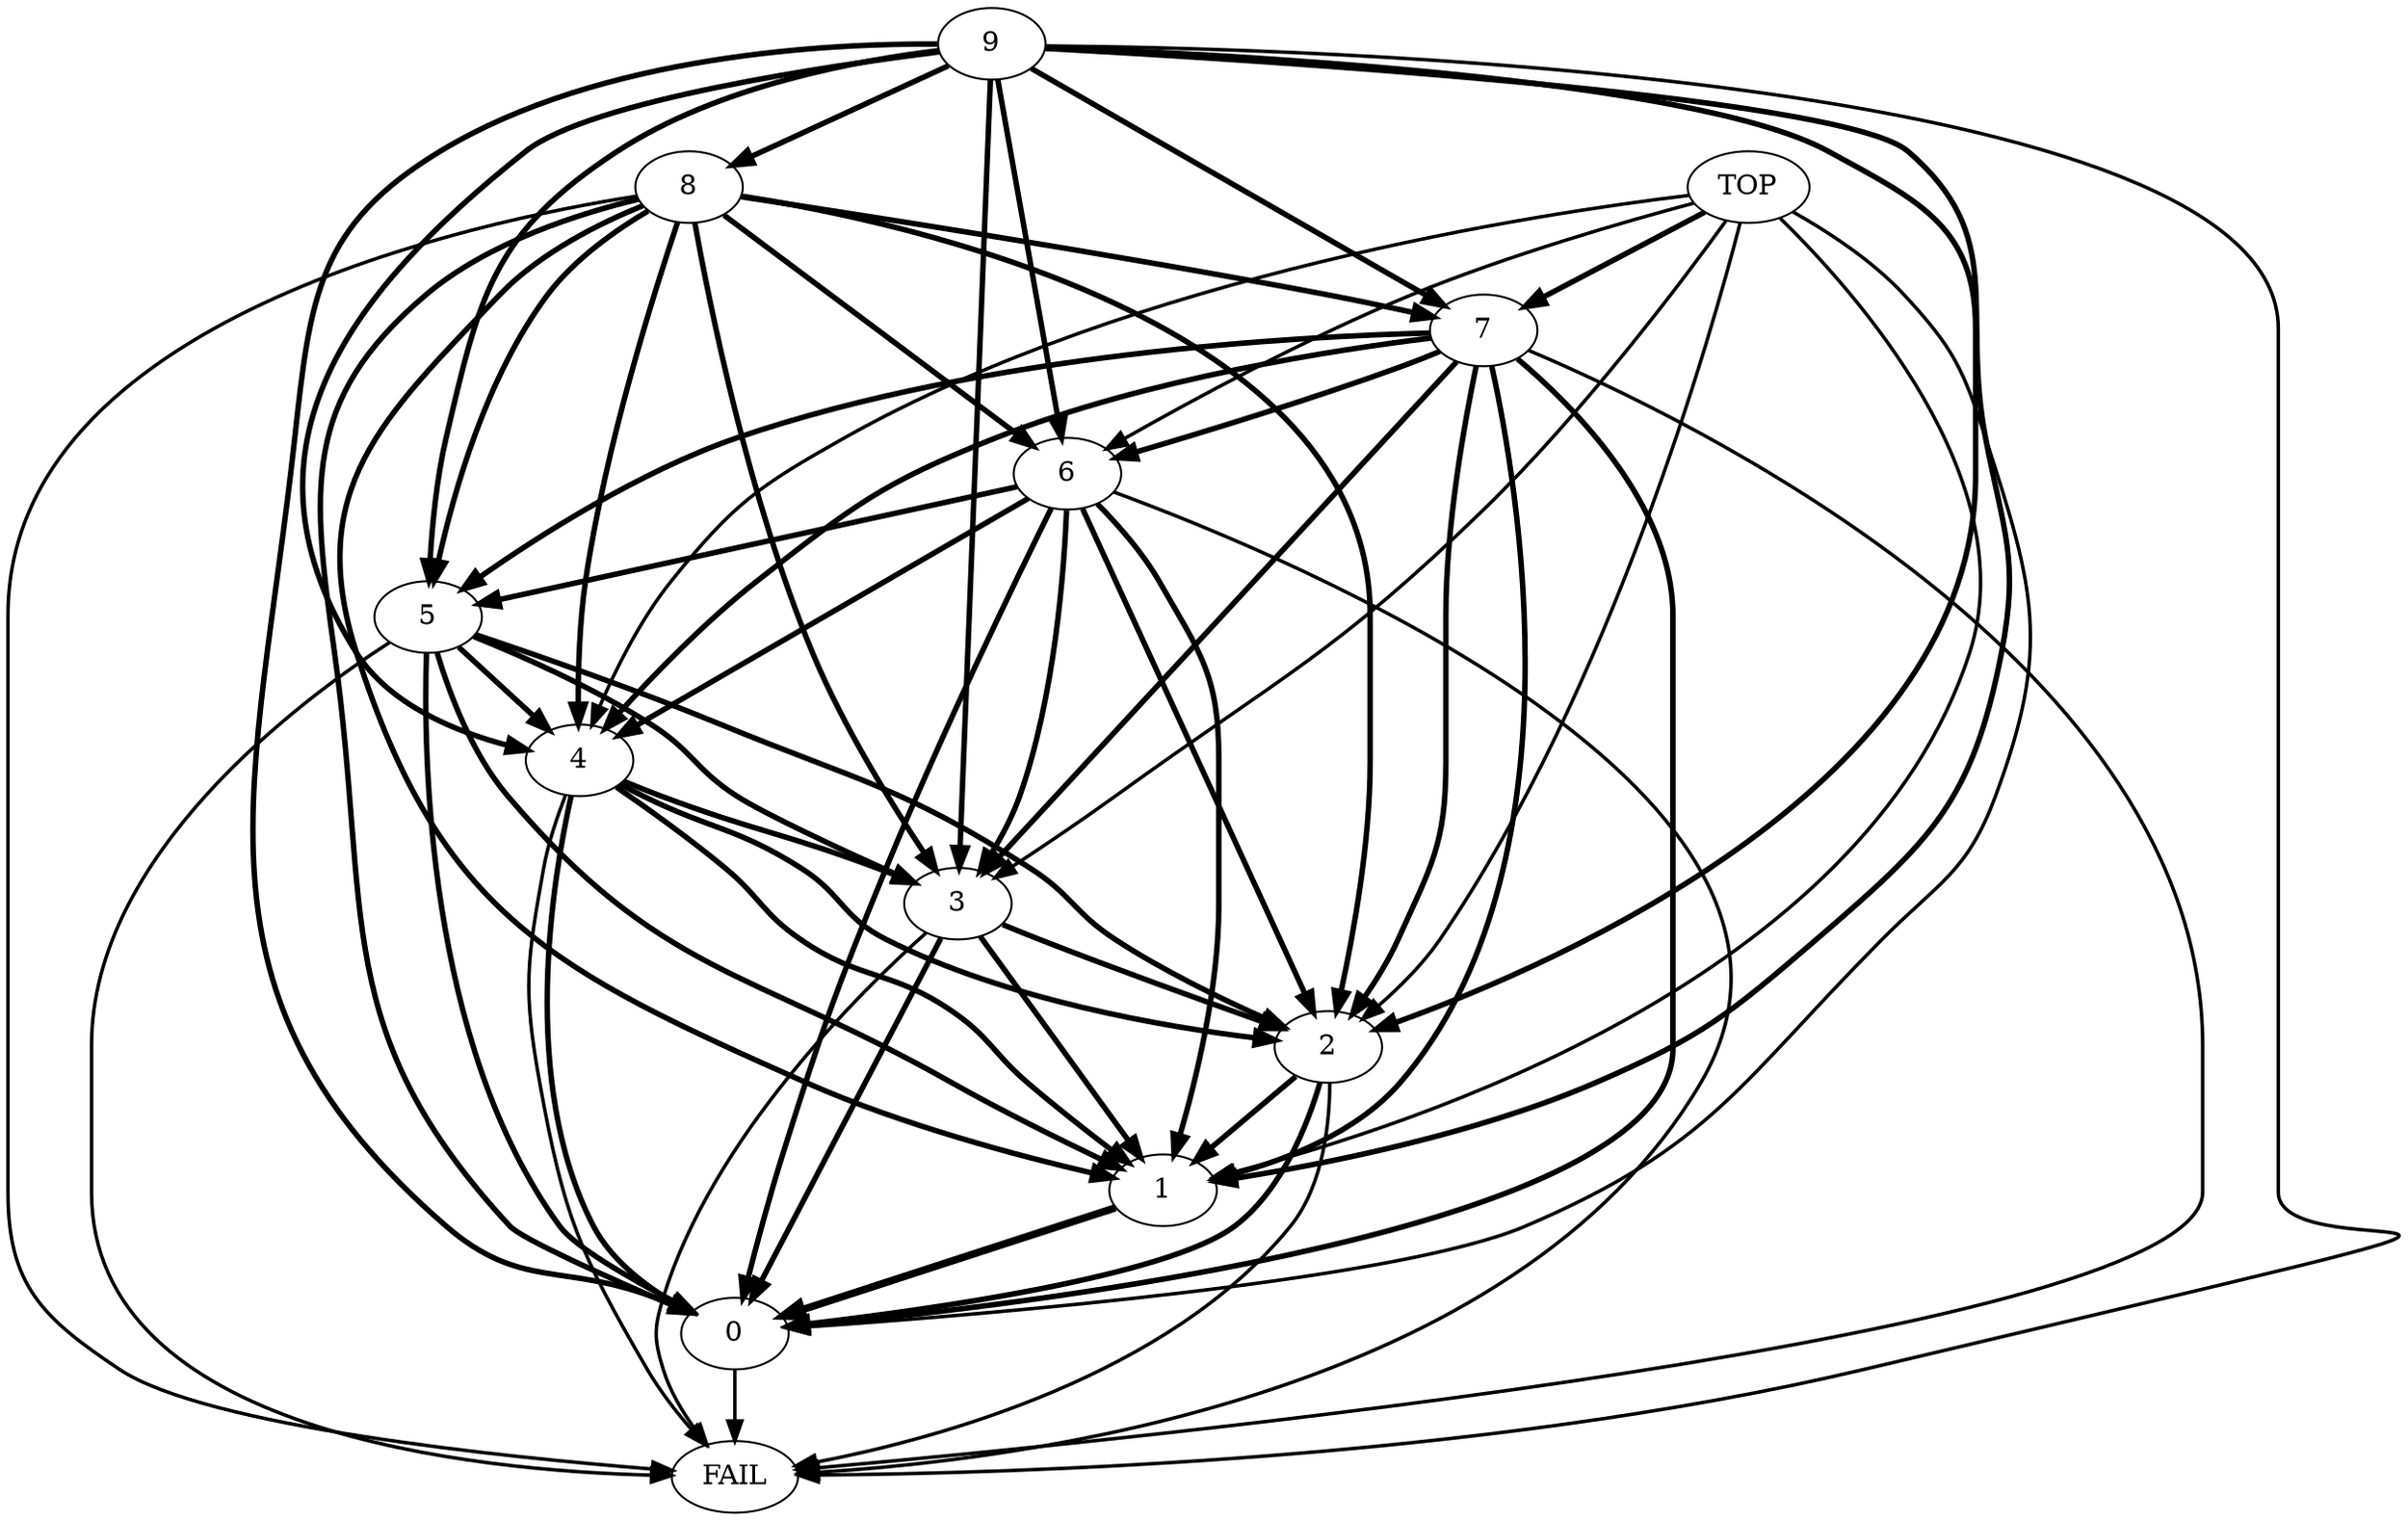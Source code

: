 digraph  {
	
	n2[label="0"];
	n7[label="1"];
	n6[label="2"];
	n5[label="3"];
	n4[label="4"];
	n3[label="5"];
	n1[label="6"];
	n9[label="7"];
	n11[label="8"];
	n10[label="9"];
	n8[label="FAIL"];
	n12[label="TOP"];
	n2->n8[penwidth="1.75"];
	n7->n2[penwidth="3.75"];
	n6->n2[penwidth="2.75"];
	n6->n8[penwidth="1.75"];
	n6->n7[penwidth="2.75"];
	n5->n7[penwidth="2.75"];
	n5->n8[penwidth="1.75"];
	n5->n6[penwidth="2.75"];
	n5->n2[penwidth="2.75"];
	n4->n2[penwidth="2.75"];
	n4->n6[penwidth="2.75"];
	n4->n5[penwidth="2.75"];
	n4->n8[penwidth="1.75"];
	n4->n7[penwidth="2.75"];
	n3->n2[penwidth="2.75"];
	n3->n4[penwidth="2.75"];
	n3->n8[penwidth="1.75"];
	n3->n6[penwidth="2.75"];
	n3->n5[penwidth="2.75"];
	n3->n7[penwidth="2.75"];
	n1->n2[penwidth="2.75"];
	n1->n7[penwidth="2.75"];
	n1->n4[penwidth="2.75"];
	n1->n8[penwidth="1.75"];
	n1->n3[penwidth="2.75"];
	n1->n5[penwidth="2.75"];
	n1->n6[penwidth="2.75"];
	n9->n5[penwidth="2.75"];
	n9->n2[penwidth="2.75"];
	n9->n7[penwidth="2.75"];
	n9->n1[penwidth="2.75"];
	n9->n6[penwidth="2.75"];
	n9->n3[penwidth="2.75"];
	n9->n4[penwidth="2.75"];
	n9->n8[penwidth="1.75"];
	n11->n1[penwidth="2.75"];
	n11->n4[penwidth="2.75"];
	n11->n9[penwidth="2.75"];
	n11->n2[penwidth="2.75"];
	n11->n7[penwidth="2.75"];
	n11->n8[penwidth="1.75"];
	n11->n6[penwidth="2.75"];
	n11->n3[penwidth="2.75"];
	n11->n5[penwidth="2.75"];
	n10->n2[penwidth="2.75"];
	n10->n7[penwidth="2.75"];
	n10->n8[penwidth="1.75"];
	n10->n9[penwidth="2.75"];
	n10->n11[penwidth="2.75"];
	n10->n5[penwidth="2.75"];
	n10->n6[penwidth="2.75"];
	n10->n4[penwidth="2.75"];
	n10->n3[penwidth="2.75"];
	n10->n1[penwidth="2.75"];
	n12->n7[penwidth="1.75"];
	n12->n1[penwidth="1.75"];
	n12->n2[penwidth="1.75"];
	n12->n5[penwidth="1.75"];
	n12->n4[penwidth="1.75"];
	n12->n9[penwidth="2.75"];
	n12->n6[penwidth="1.75"];
	
}
